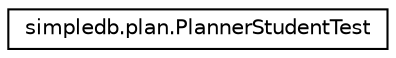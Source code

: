 digraph "Graphical Class Hierarchy"
{
  edge [fontname="Helvetica",fontsize="10",labelfontname="Helvetica",labelfontsize="10"];
  node [fontname="Helvetica",fontsize="10",shape=record];
  rankdir="LR";
  Node0 [label="simpledb.plan.PlannerStudentTest",height=0.2,width=0.4,color="black", fillcolor="white", style="filled",URL="$classsimpledb_1_1plan_1_1PlannerStudentTest.html"];
}
